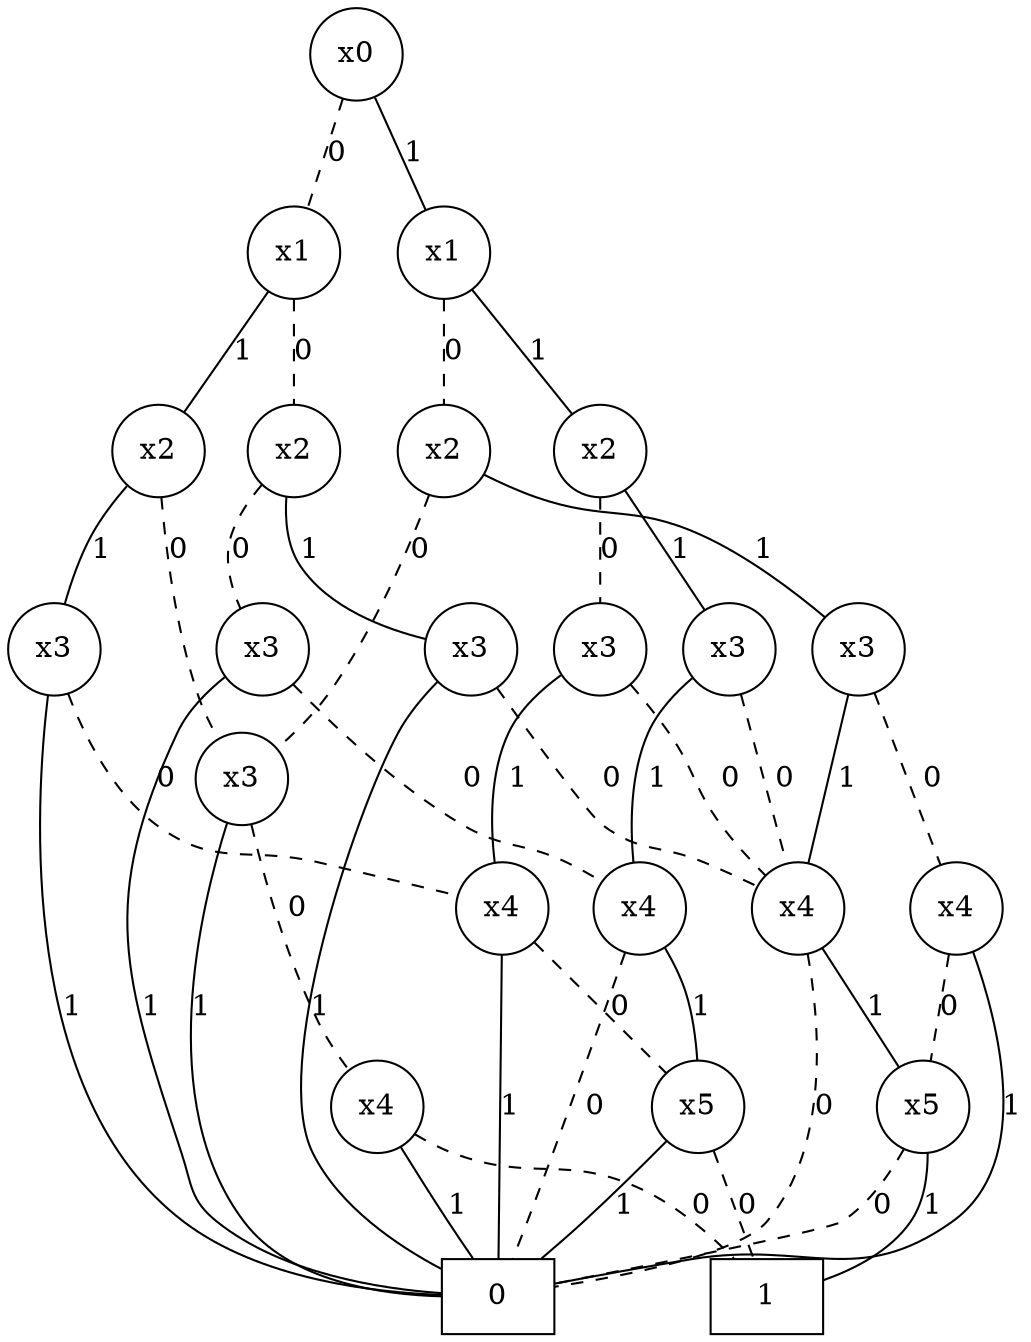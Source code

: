 graph BDD { n140496719446672 [label=0,shape=box]; n140496719446416 [label=1,shape=box]; n140496052688528 [label="x5",shape=circle]; n140496052690704 [label="x4",shape=circle]; n140496052687376 [label="x3",shape=circle]; n140496052422608 [label="x5",shape=circle]; n140496052688720 [label="x4",shape=circle]; n140496052689360 [label="x3",shape=circle]; n140496052688400 [label="x2",shape=circle]; n140496052689680 [label="x4",shape=circle]; n140496052690448 [label="x3",shape=circle]; n140496052690256 [label="x4",shape=circle]; n140496052690768 [label="x3",shape=circle]; n140496052688976 [label="x2",shape=circle]; n140496052690384 [label="x1",shape=circle]; n140496052688272 [label="x4",shape=circle]; n140496052688080 [label="x3",shape=circle]; n140496052688336 [label="x2",shape=circle]; n140496052687824 [label="x3",shape=circle]; n140496052687760 [label="x3",shape=circle]; n140496052688208 [label="x2",shape=circle]; n140496052689936 [label="x1",shape=circle]; n140496052452944 [label="x0",shape=circle]; n140496052688528 -- n140496719446416 [label=0,style=dashed]; n140496052688528 -- n140496719446672 [label=1]; n140496052690704 -- n140496719446672 [label=0,style=dashed]; n140496052690704 -- n140496052688528 [label=1]; n140496052687376 -- n140496052690704 [label=0,style=dashed]; n140496052687376 -- n140496719446672 [label=1]; n140496052422608 -- n140496719446672 [label=0,style=dashed]; n140496052422608 -- n140496719446416 [label=1]; n140496052688720 -- n140496719446672 [label=0,style=dashed]; n140496052688720 -- n140496052422608 [label=1]; n140496052689360 -- n140496052688720 [label=0,style=dashed]; n140496052689360 -- n140496719446672 [label=1]; n140496052688400 -- n140496052687376 [label=0,style=dashed]; n140496052688400 -- n140496052689360 [label=1]; n140496052689680 -- n140496719446416 [label=0,style=dashed]; n140496052689680 -- n140496719446672 [label=1]; n140496052690448 -- n140496052689680 [label=0,style=dashed]; n140496052690448 -- n140496719446672 [label=1]; n140496052690256 -- n140496052688528 [label=0,style=dashed]; n140496052690256 -- n140496719446672 [label=1]; n140496052690768 -- n140496052690256 [label=0,style=dashed]; n140496052690768 -- n140496719446672 [label=1]; n140496052688976 -- n140496052690448 [label=0,style=dashed]; n140496052688976 -- n140496052690768 [label=1]; n140496052690384 -- n140496052688400 [label=0,style=dashed]; n140496052690384 -- n140496052688976 [label=1]; n140496052688272 -- n140496052422608 [label=0,style=dashed]; n140496052688272 -- n140496719446672 [label=1]; n140496052688080 -- n140496052688272 [label=0,style=dashed]; n140496052688080 -- n140496052688720 [label=1]; n140496052688336 -- n140496052690448 [label=0,style=dashed]; n140496052688336 -- n140496052688080 [label=1]; n140496052687824 -- n140496052688720 [label=0,style=dashed]; n140496052687824 -- n140496052690256 [label=1]; n140496052687760 -- n140496052688720 [label=0,style=dashed]; n140496052687760 -- n140496052690704 [label=1]; n140496052688208 -- n140496052687824 [label=0,style=dashed]; n140496052688208 -- n140496052687760 [label=1]; n140496052689936 -- n140496052688336 [label=0,style=dashed]; n140496052689936 -- n140496052688208 [label=1]; n140496052452944 -- n140496052690384 [label=0,style=dashed]; n140496052452944 -- n140496052689936 [label=1]; }